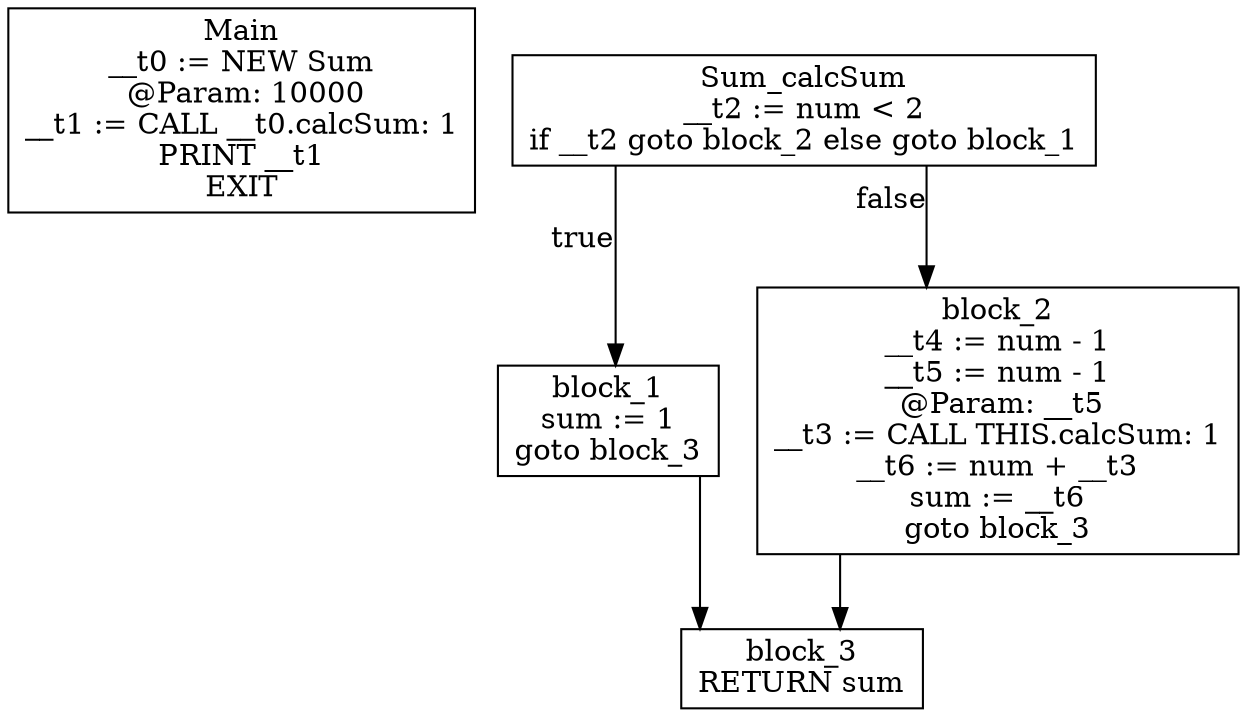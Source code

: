digraph CFG {
graph [splines=ortho];
node [shape=box];
Main [label="Main\n__t0 := NEW Sum\n @Param: 10000\n__t1 := CALL __t0.calcSum: 1\nPRINT __t1\nEXIT\n"];
Sum_calcSum -> block_1 [xlabel="true"];
Sum_calcSum -> block_2 [xlabel="false"];
Sum_calcSum [label="Sum_calcSum\n__t2 := num < 2\nif __t2 goto block_2 else goto block_1\n"];
block_1 -> block_3;
block_1 [label="block_1\nsum := 1\ngoto block_3\n"];
block_2 -> block_3;
block_2 [label="block_2\n__t4 := num - 1\n__t5 := num - 1\n @Param: __t5\n__t3 := CALL THIS.calcSum: 1\n__t6 := num + __t3\nsum := __t6\ngoto block_3\n"];
block_3 [label="block_3\nRETURN sum\n"];
}
